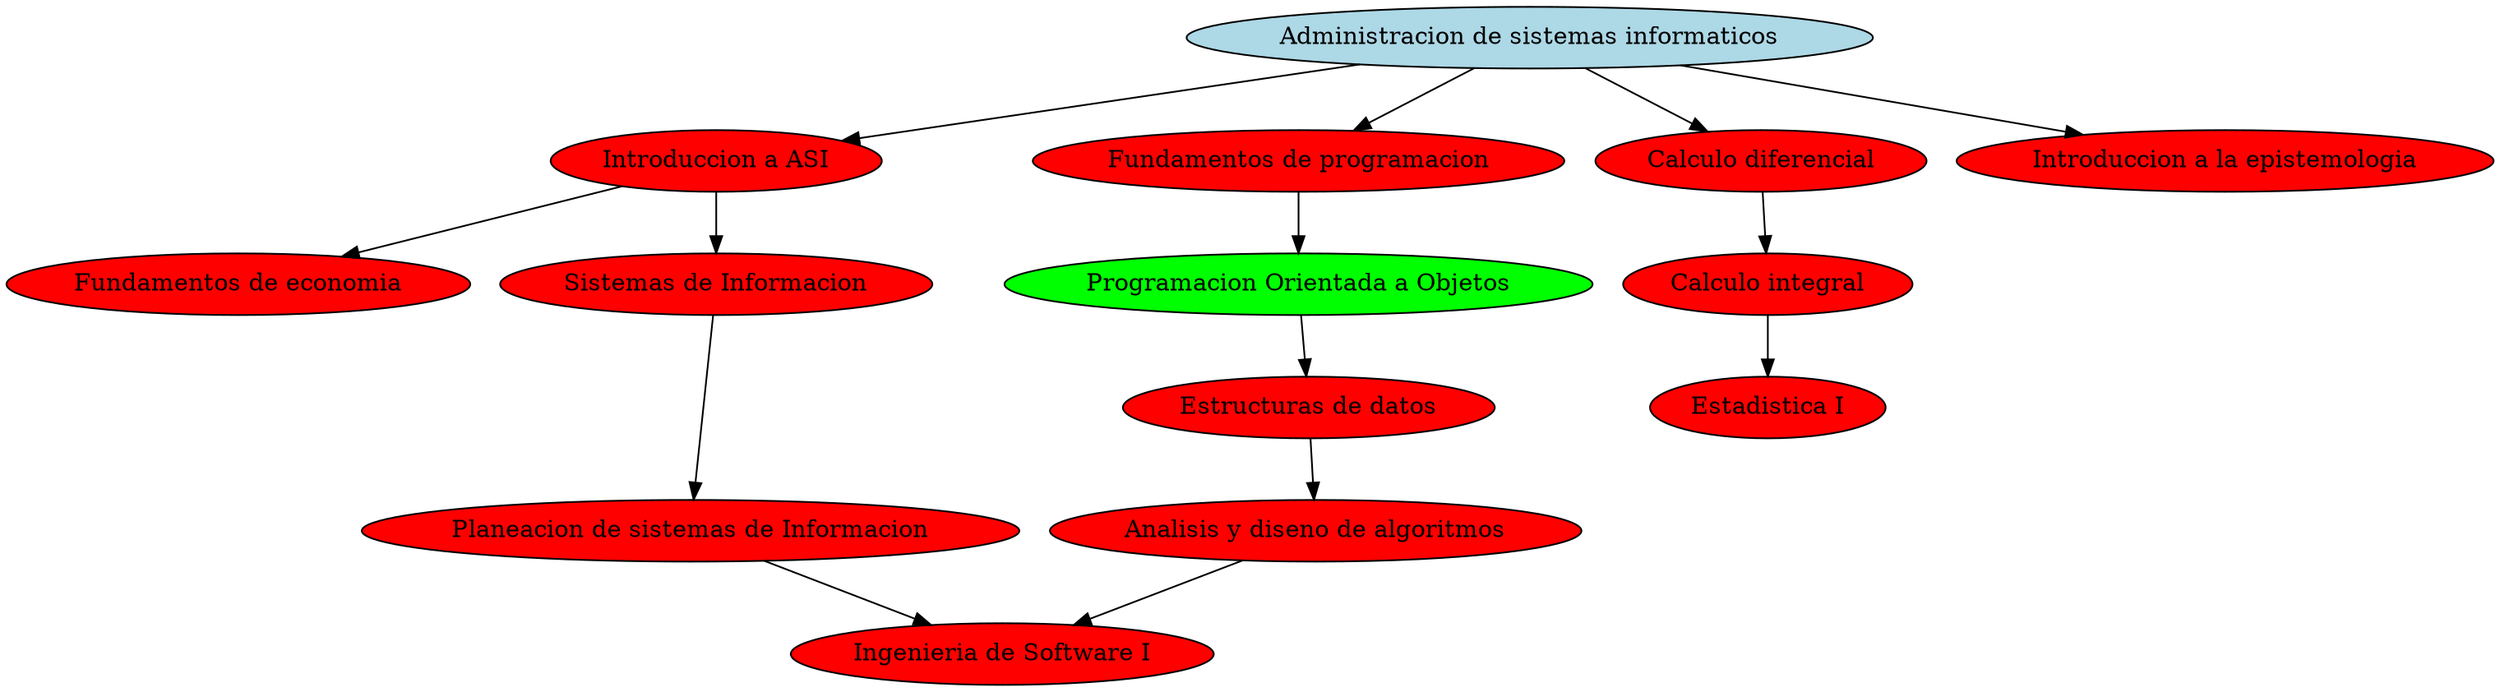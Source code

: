 digraph {
	7 [label="Programacion Orientada a Objetos" fillcolor=green style=filled]
	0 [label="Administracion de sistemas informaticos" category="Programa Curricular" fillcolor=lightblue style=filled]
	1 [label="Introduccion a ASI" category="Fundamentales Obligatorias" fillcolor=red style=filled]
	2 [label="Fundamentos de economia" fillcolor=red style=filled]
	3 [label="Sistemas de Informacion" fillcolor=red style=filled]
	4 [label="Planeacion de sistemas de Informacion" fillcolor=red style=filled]
	6 [label="Fundamentos de programacion" fillcolor=red style=filled]
	8 [label="Estructuras de datos" fillcolor=red style=filled]
	9 [label="Analisis y diseno de algoritmos" fillcolor=red style=filled]
	10 [label="Ingenieria de Software I" fillcolor=red style=filled]
	11 [label="Calculo diferencial" fillcolor=red style=filled]
	12 [label="Calculo integral" fillcolor=red style=filled]
	13 [label="Estadistica I" fillcolor=red style=filled]
	14 [label="Introduccion a la epistemologia" fillcolor=red style=filled]
	0 -> 1
	1 -> 3
	3 -> 4
	4 -> 10
	0 -> 6
	6 -> 7
	7 -> 8
	8 -> 9
	9 -> 10
	0 -> 11
	11 -> 12
	12 -> 13
	0 -> 14
	1 -> 2
}
